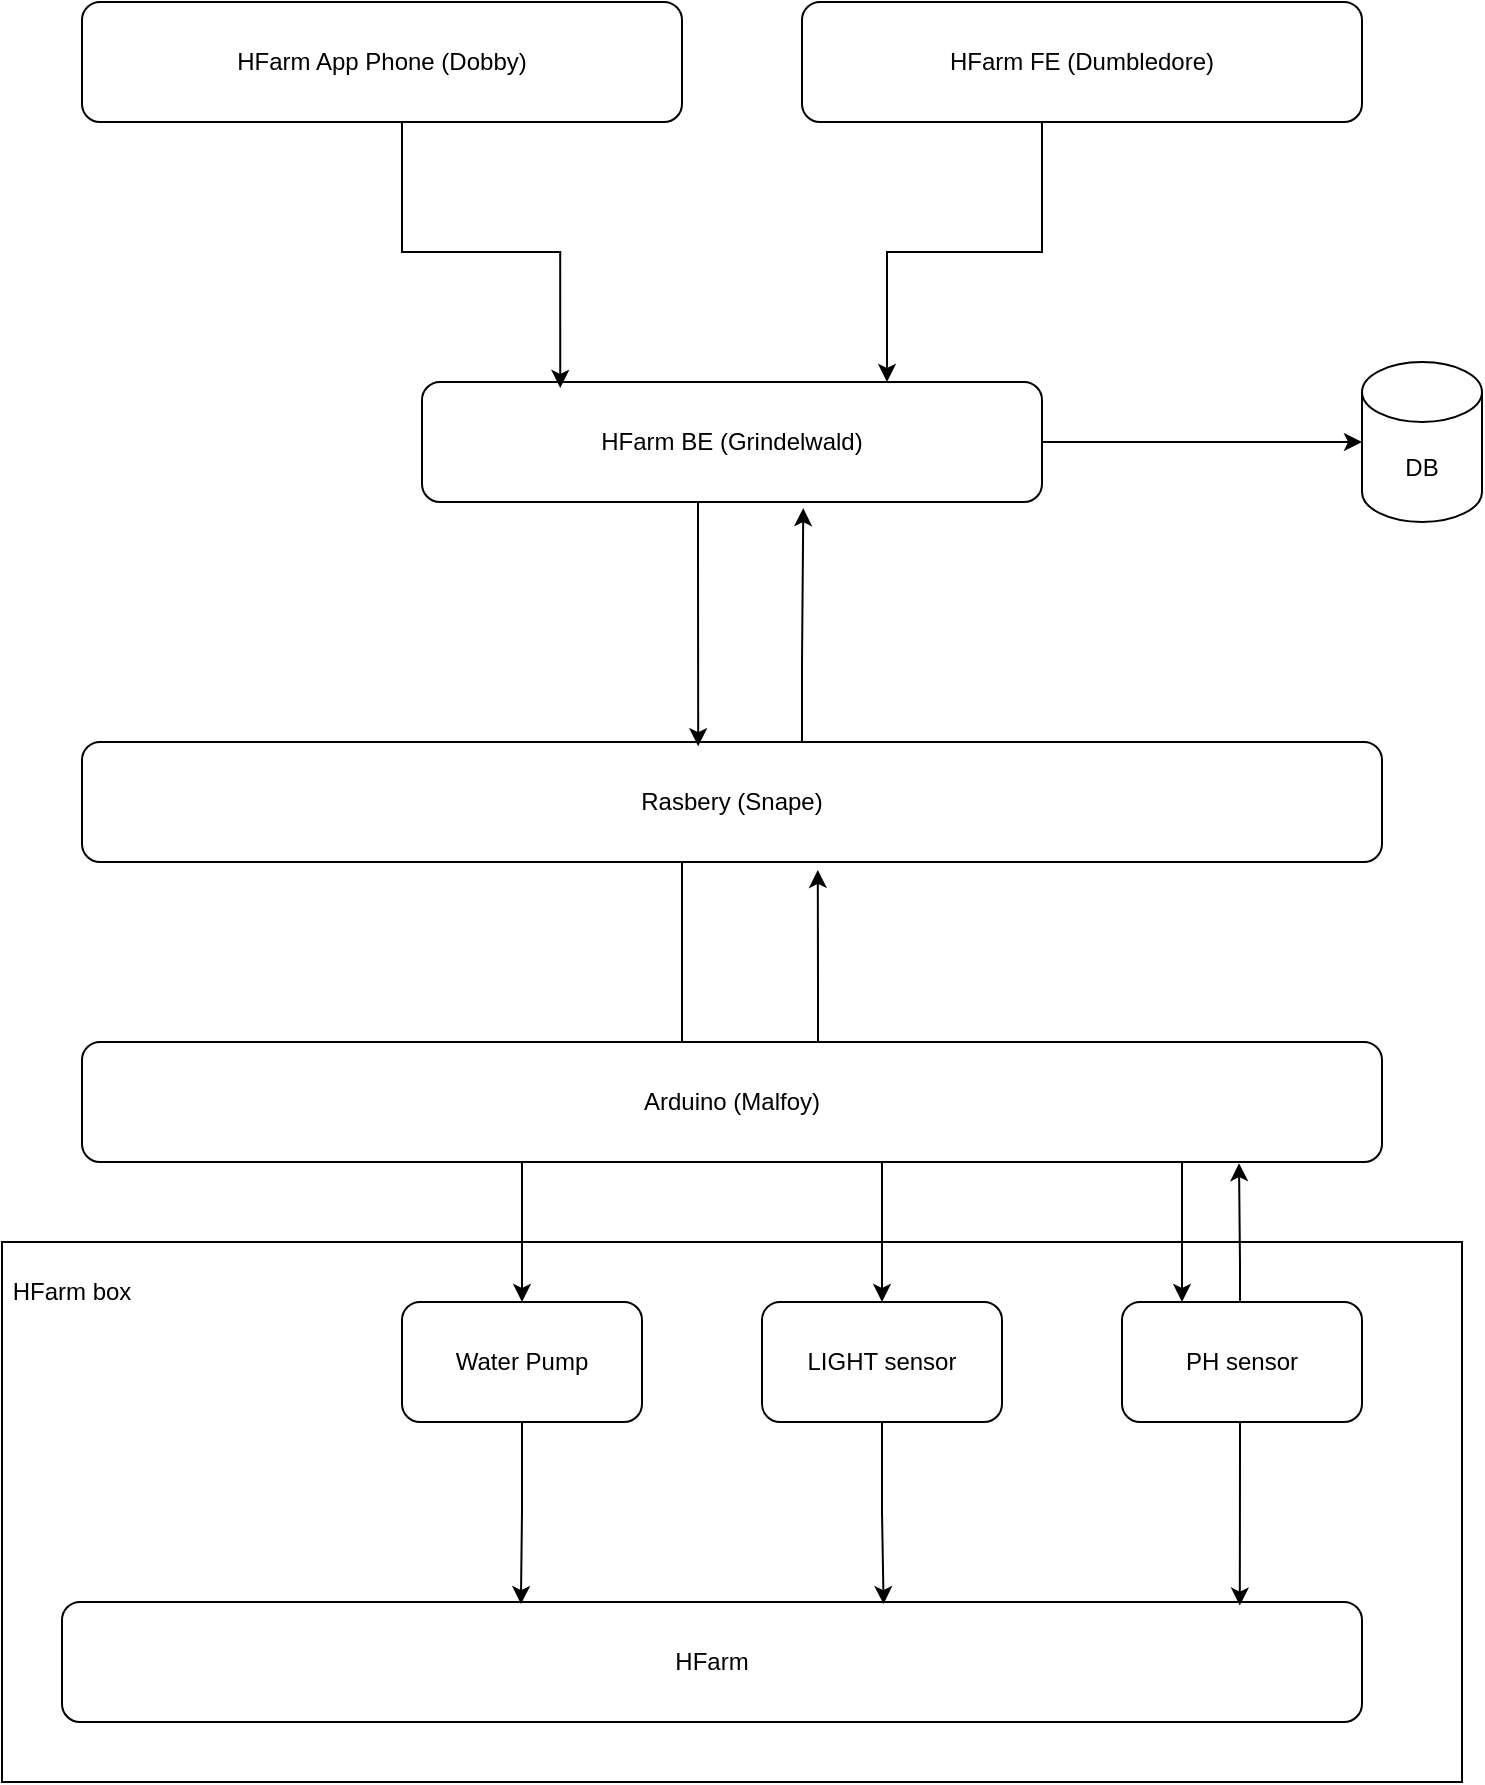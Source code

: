 <mxfile version="20.8.10" type="github">
  <diagram name="Page-1" id="2LVKLrdGtkYMLf2JzUE6">
    <mxGraphModel dx="1434" dy="2012" grid="1" gridSize="10" guides="1" tooltips="1" connect="1" arrows="1" fold="1" page="1" pageScale="1" pageWidth="850" pageHeight="1100" math="0" shadow="0">
      <root>
        <mxCell id="0" />
        <mxCell id="1" parent="0" />
        <mxCell id="YAXffaXkKNGlRiGBjEEt-27" style="edgeStyle=orthogonalEdgeStyle;rounded=0;orthogonalLoop=1;jettySize=auto;html=1;entryX=0.566;entryY=1.066;entryDx=0;entryDy=0;entryPerimeter=0;" parent="1" source="YAXffaXkKNGlRiGBjEEt-10" target="YAXffaXkKNGlRiGBjEEt-25" edge="1">
          <mxGeometry relative="1" as="geometry">
            <Array as="points">
              <mxPoint x="458" y="130" />
              <mxPoint x="458" y="130" />
            </Array>
          </mxGeometry>
        </mxCell>
        <mxCell id="YAXffaXkKNGlRiGBjEEt-26" style="edgeStyle=orthogonalEdgeStyle;rounded=0;orthogonalLoop=1;jettySize=auto;html=1;entryX=0.457;entryY=0.082;entryDx=0;entryDy=0;entryPerimeter=0;" parent="1" source="YAXffaXkKNGlRiGBjEEt-25" target="YAXffaXkKNGlRiGBjEEt-10" edge="1">
          <mxGeometry relative="1" as="geometry">
            <Array as="points">
              <mxPoint x="390" y="165" />
            </Array>
          </mxGeometry>
        </mxCell>
        <mxCell id="YAXffaXkKNGlRiGBjEEt-46" style="edgeStyle=orthogonalEdgeStyle;rounded=0;orthogonalLoop=1;jettySize=auto;html=1;entryX=0.615;entryY=1.051;entryDx=0;entryDy=0;entryPerimeter=0;" parent="1" source="YAXffaXkKNGlRiGBjEEt-25" target="YAXffaXkKNGlRiGBjEEt-37" edge="1">
          <mxGeometry relative="1" as="geometry">
            <Array as="points">
              <mxPoint x="450" y="-30" />
              <mxPoint x="450" y="-30" />
            </Array>
          </mxGeometry>
        </mxCell>
        <mxCell id="YAXffaXkKNGlRiGBjEEt-25" value="Rasbery (Snape)" style="rounded=1;whiteSpace=wrap;html=1;" parent="1" vertex="1">
          <mxGeometry x="90" y="10" width="650" height="60" as="geometry" />
        </mxCell>
        <mxCell id="YAXffaXkKNGlRiGBjEEt-32" value="" style="rounded=0;whiteSpace=wrap;html=1;" parent="1" vertex="1">
          <mxGeometry x="50" y="260" width="730" height="270" as="geometry" />
        </mxCell>
        <mxCell id="YAXffaXkKNGlRiGBjEEt-1" value="HFarm" style="rounded=1;whiteSpace=wrap;html=1;" parent="1" vertex="1">
          <mxGeometry x="80" y="440" width="650" height="60" as="geometry" />
        </mxCell>
        <mxCell id="YAXffaXkKNGlRiGBjEEt-19" style="edgeStyle=orthogonalEdgeStyle;rounded=0;orthogonalLoop=1;jettySize=auto;html=1;entryX=0.906;entryY=0.03;entryDx=0;entryDy=0;entryPerimeter=0;" parent="1" source="YAXffaXkKNGlRiGBjEEt-4" target="YAXffaXkKNGlRiGBjEEt-1" edge="1">
          <mxGeometry relative="1" as="geometry">
            <Array as="points">
              <mxPoint x="669" y="370" />
              <mxPoint x="669" y="370" />
            </Array>
          </mxGeometry>
        </mxCell>
        <mxCell id="YAXffaXkKNGlRiGBjEEt-29" style="edgeStyle=orthogonalEdgeStyle;rounded=0;orthogonalLoop=1;jettySize=auto;html=1;entryX=0.632;entryY=0.017;entryDx=0;entryDy=0;entryPerimeter=0;" parent="1" source="YAXffaXkKNGlRiGBjEEt-6" target="YAXffaXkKNGlRiGBjEEt-1" edge="1">
          <mxGeometry relative="1" as="geometry" />
        </mxCell>
        <mxCell id="YAXffaXkKNGlRiGBjEEt-28" style="edgeStyle=orthogonalEdgeStyle;rounded=0;orthogonalLoop=1;jettySize=auto;html=1;entryX=0.353;entryY=0.017;entryDx=0;entryDy=0;entryPerimeter=0;" parent="1" source="YAXffaXkKNGlRiGBjEEt-7" target="YAXffaXkKNGlRiGBjEEt-1" edge="1">
          <mxGeometry relative="1" as="geometry" />
        </mxCell>
        <mxCell id="YAXffaXkKNGlRiGBjEEt-18" style="edgeStyle=orthogonalEdgeStyle;rounded=0;orthogonalLoop=1;jettySize=auto;html=1;entryX=0.89;entryY=1.01;entryDx=0;entryDy=0;entryPerimeter=0;" parent="1" source="YAXffaXkKNGlRiGBjEEt-4" target="YAXffaXkKNGlRiGBjEEt-10" edge="1">
          <mxGeometry relative="1" as="geometry">
            <Array as="points">
              <mxPoint x="669" y="270" />
              <mxPoint x="669" y="270" />
            </Array>
          </mxGeometry>
        </mxCell>
        <mxCell id="YAXffaXkKNGlRiGBjEEt-20" style="edgeStyle=orthogonalEdgeStyle;rounded=0;orthogonalLoop=1;jettySize=auto;html=1;entryX=0.25;entryY=0;entryDx=0;entryDy=0;" parent="1" source="YAXffaXkKNGlRiGBjEEt-10" target="YAXffaXkKNGlRiGBjEEt-4" edge="1">
          <mxGeometry relative="1" as="geometry">
            <Array as="points">
              <mxPoint x="640" y="240" />
              <mxPoint x="640" y="240" />
            </Array>
          </mxGeometry>
        </mxCell>
        <mxCell id="YAXffaXkKNGlRiGBjEEt-30" style="edgeStyle=orthogonalEdgeStyle;rounded=0;orthogonalLoop=1;jettySize=auto;html=1;entryX=0.5;entryY=0;entryDx=0;entryDy=0;" parent="1" source="YAXffaXkKNGlRiGBjEEt-10" target="YAXffaXkKNGlRiGBjEEt-6" edge="1">
          <mxGeometry relative="1" as="geometry">
            <Array as="points">
              <mxPoint x="490" y="240" />
              <mxPoint x="490" y="240" />
            </Array>
          </mxGeometry>
        </mxCell>
        <mxCell id="YAXffaXkKNGlRiGBjEEt-34" style="edgeStyle=orthogonalEdgeStyle;rounded=0;orthogonalLoop=1;jettySize=auto;html=1;" parent="1" source="YAXffaXkKNGlRiGBjEEt-10" target="YAXffaXkKNGlRiGBjEEt-7" edge="1">
          <mxGeometry relative="1" as="geometry">
            <Array as="points">
              <mxPoint x="310" y="230" />
              <mxPoint x="310" y="230" />
            </Array>
          </mxGeometry>
        </mxCell>
        <mxCell id="YAXffaXkKNGlRiGBjEEt-10" value="Arduino (Malfoy)" style="rounded=1;whiteSpace=wrap;html=1;" parent="1" vertex="1">
          <mxGeometry x="90" y="160" width="650" height="60" as="geometry" />
        </mxCell>
        <mxCell id="YAXffaXkKNGlRiGBjEEt-4" value="PH sensor" style="rounded=1;whiteSpace=wrap;html=1;" parent="1" vertex="1">
          <mxGeometry x="610" y="290" width="120" height="60" as="geometry" />
        </mxCell>
        <mxCell id="YAXffaXkKNGlRiGBjEEt-6" value="LIGHT sensor" style="rounded=1;whiteSpace=wrap;html=1;" parent="1" vertex="1">
          <mxGeometry x="430" y="290" width="120" height="60" as="geometry" />
        </mxCell>
        <mxCell id="YAXffaXkKNGlRiGBjEEt-7" value="Water Pump" style="rounded=1;whiteSpace=wrap;html=1;" parent="1" vertex="1">
          <mxGeometry x="250" y="290" width="120" height="60" as="geometry" />
        </mxCell>
        <mxCell id="YAXffaXkKNGlRiGBjEEt-33" value="HFarm box" style="text;html=1;strokeColor=none;fillColor=none;align=center;verticalAlign=middle;whiteSpace=wrap;rounded=0;" parent="1" vertex="1">
          <mxGeometry x="50" y="270" width="70" height="30" as="geometry" />
        </mxCell>
        <mxCell id="YAXffaXkKNGlRiGBjEEt-45" style="edgeStyle=orthogonalEdgeStyle;rounded=0;orthogonalLoop=1;jettySize=auto;html=1;entryX=0.474;entryY=0.035;entryDx=0;entryDy=0;entryPerimeter=0;" parent="1" source="YAXffaXkKNGlRiGBjEEt-37" target="YAXffaXkKNGlRiGBjEEt-25" edge="1">
          <mxGeometry relative="1" as="geometry">
            <Array as="points">
              <mxPoint x="398" y="-80" />
              <mxPoint x="398" y="-80" />
            </Array>
          </mxGeometry>
        </mxCell>
        <mxCell id="lRTay21VpbeNmPBuEwPu-2" style="edgeStyle=orthogonalEdgeStyle;rounded=0;orthogonalLoop=1;jettySize=auto;html=1;entryX=0;entryY=0.5;entryDx=0;entryDy=0;entryPerimeter=0;" parent="1" source="YAXffaXkKNGlRiGBjEEt-37" target="YAXffaXkKNGlRiGBjEEt-39" edge="1">
          <mxGeometry relative="1" as="geometry" />
        </mxCell>
        <mxCell id="YAXffaXkKNGlRiGBjEEt-37" value="HFarm BE (Grindelwald)" style="rounded=1;whiteSpace=wrap;html=1;" parent="1" vertex="1">
          <mxGeometry x="260" y="-170" width="310" height="60" as="geometry" />
        </mxCell>
        <mxCell id="YAXffaXkKNGlRiGBjEEt-50" style="edgeStyle=orthogonalEdgeStyle;rounded=0;orthogonalLoop=1;jettySize=auto;html=1;entryX=0.75;entryY=0;entryDx=0;entryDy=0;" parent="1" source="YAXffaXkKNGlRiGBjEEt-38" target="YAXffaXkKNGlRiGBjEEt-37" edge="1">
          <mxGeometry relative="1" as="geometry">
            <Array as="points">
              <mxPoint x="570" y="-235" />
              <mxPoint x="493" y="-235" />
            </Array>
          </mxGeometry>
        </mxCell>
        <mxCell id="YAXffaXkKNGlRiGBjEEt-38" value="HFarm FE (Dumbledore)" style="rounded=1;whiteSpace=wrap;html=1;" parent="1" vertex="1">
          <mxGeometry x="450" y="-360" width="280" height="60" as="geometry" />
        </mxCell>
        <mxCell id="YAXffaXkKNGlRiGBjEEt-39" value="DB" style="shape=cylinder3;whiteSpace=wrap;html=1;boundedLbl=1;backgroundOutline=1;size=15;" parent="1" vertex="1">
          <mxGeometry x="730" y="-180" width="60" height="80" as="geometry" />
        </mxCell>
        <mxCell id="YAXffaXkKNGlRiGBjEEt-49" style="edgeStyle=orthogonalEdgeStyle;rounded=0;orthogonalLoop=1;jettySize=auto;html=1;entryX=0.223;entryY=0.05;entryDx=0;entryDy=0;entryPerimeter=0;" parent="1" source="YAXffaXkKNGlRiGBjEEt-48" target="YAXffaXkKNGlRiGBjEEt-37" edge="1">
          <mxGeometry relative="1" as="geometry">
            <Array as="points">
              <mxPoint x="250" y="-235" />
              <mxPoint x="329" y="-235" />
            </Array>
          </mxGeometry>
        </mxCell>
        <mxCell id="YAXffaXkKNGlRiGBjEEt-48" value="HFarm App Phone (Dobby)" style="rounded=1;whiteSpace=wrap;html=1;" parent="1" vertex="1">
          <mxGeometry x="90" y="-360" width="300" height="60" as="geometry" />
        </mxCell>
      </root>
    </mxGraphModel>
  </diagram>
</mxfile>
